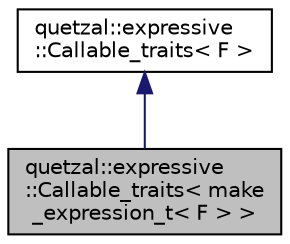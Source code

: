 digraph "quetzal::expressive::Callable_traits&lt; make_expression_t&lt; F &gt; &gt;"
{
 // LATEX_PDF_SIZE
  edge [fontname="Helvetica",fontsize="10",labelfontname="Helvetica",labelfontsize="10"];
  node [fontname="Helvetica",fontsize="10",shape=record];
  Node2 [label="quetzal::expressive\l::Callable_traits\< make\l_expression_t\< F \> \>",height=0.2,width=0.4,color="black", fillcolor="grey75", style="filled", fontcolor="black",tooltip=" "];
  Node3 -> Node2 [dir="back",color="midnightblue",fontsize="10",style="solid",fontname="Helvetica"];
  Node3 [label="quetzal::expressive\l::Callable_traits\< F \>",height=0.2,width=0.4,color="black", fillcolor="white", style="filled",URL="$structquetzal_1_1expressive_1_1_callable__traits.html",tooltip=" "];
}
